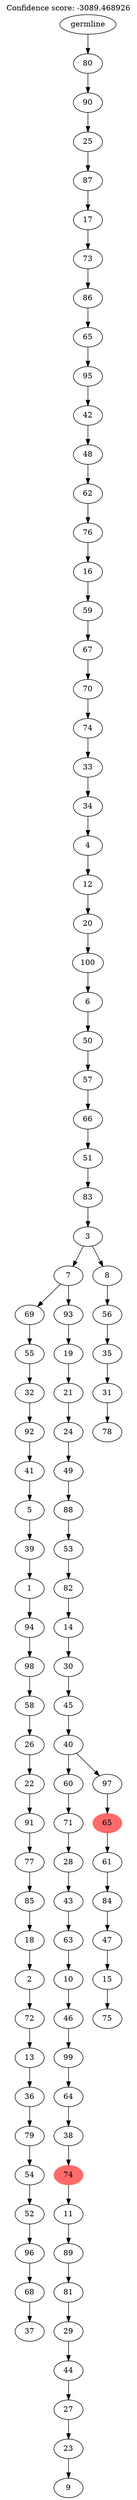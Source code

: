 digraph g {
	"101" -> "102";
	"102" [label="37"];
	"100" -> "101";
	"101" [label="68"];
	"99" -> "100";
	"100" [label="96"];
	"98" -> "99";
	"99" [label="52"];
	"97" -> "98";
	"98" [label="54"];
	"96" -> "97";
	"97" [label="79"];
	"95" -> "96";
	"96" [label="36"];
	"94" -> "95";
	"95" [label="13"];
	"93" -> "94";
	"94" [label="72"];
	"92" -> "93";
	"93" [label="2"];
	"91" -> "92";
	"92" [label="18"];
	"90" -> "91";
	"91" [label="85"];
	"89" -> "90";
	"90" [label="77"];
	"88" -> "89";
	"89" [label="91"];
	"87" -> "88";
	"88" [label="22"];
	"86" -> "87";
	"87" [label="26"];
	"85" -> "86";
	"86" [label="58"];
	"84" -> "85";
	"85" [label="98"];
	"83" -> "84";
	"84" [label="94"];
	"82" -> "83";
	"83" [label="1"];
	"81" -> "82";
	"82" [label="39"];
	"80" -> "81";
	"81" [label="5"];
	"79" -> "80";
	"80" [label="41"];
	"78" -> "79";
	"79" [label="92"];
	"77" -> "78";
	"78" [label="32"];
	"76" -> "77";
	"77" [label="55"];
	"74" -> "75";
	"75" [label="9"];
	"73" -> "74";
	"74" [label="23"];
	"72" -> "73";
	"73" [label="27"];
	"71" -> "72";
	"72" [label="44"];
	"70" -> "71";
	"71" [label="29"];
	"69" -> "70";
	"70" [label="81"];
	"68" -> "69";
	"69" [label="89"];
	"67" -> "68";
	"68" [label="11"];
	"66" -> "67";
	"67" [color=indianred1, style=filled, label="74"];
	"65" -> "66";
	"66" [label="38"];
	"64" -> "65";
	"65" [label="64"];
	"63" -> "64";
	"64" [label="99"];
	"62" -> "63";
	"63" [label="46"];
	"61" -> "62";
	"62" [label="10"];
	"60" -> "61";
	"61" [label="63"];
	"59" -> "60";
	"60" [label="43"];
	"58" -> "59";
	"59" [label="28"];
	"57" -> "58";
	"58" [label="71"];
	"55" -> "56";
	"56" [label="75"];
	"54" -> "55";
	"55" [label="15"];
	"53" -> "54";
	"54" [label="47"];
	"52" -> "53";
	"53" [label="84"];
	"51" -> "52";
	"52" [label="61"];
	"50" -> "51";
	"51" [color=indianred1, style=filled, label="65"];
	"49" -> "50";
	"50" [label="97"];
	"49" -> "57";
	"57" [label="60"];
	"48" -> "49";
	"49" [label="40"];
	"47" -> "48";
	"48" [label="45"];
	"46" -> "47";
	"47" [label="30"];
	"45" -> "46";
	"46" [label="14"];
	"44" -> "45";
	"45" [label="82"];
	"43" -> "44";
	"44" [label="53"];
	"42" -> "43";
	"43" [label="88"];
	"41" -> "42";
	"42" [label="49"];
	"40" -> "41";
	"41" [label="24"];
	"39" -> "40";
	"40" [label="21"];
	"38" -> "39";
	"39" [label="19"];
	"37" -> "38";
	"38" [label="93"];
	"37" -> "76";
	"76" [label="69"];
	"35" -> "36";
	"36" [label="78"];
	"34" -> "35";
	"35" [label="31"];
	"33" -> "34";
	"34" [label="35"];
	"32" -> "33";
	"33" [label="56"];
	"31" -> "32";
	"32" [label="8"];
	"31" -> "37";
	"37" [label="7"];
	"30" -> "31";
	"31" [label="3"];
	"29" -> "30";
	"30" [label="83"];
	"28" -> "29";
	"29" [label="51"];
	"27" -> "28";
	"28" [label="66"];
	"26" -> "27";
	"27" [label="57"];
	"25" -> "26";
	"26" [label="50"];
	"24" -> "25";
	"25" [label="6"];
	"23" -> "24";
	"24" [label="100"];
	"22" -> "23";
	"23" [label="20"];
	"21" -> "22";
	"22" [label="12"];
	"20" -> "21";
	"21" [label="4"];
	"19" -> "20";
	"20" [label="34"];
	"18" -> "19";
	"19" [label="33"];
	"17" -> "18";
	"18" [label="74"];
	"16" -> "17";
	"17" [label="70"];
	"15" -> "16";
	"16" [label="67"];
	"14" -> "15";
	"15" [label="59"];
	"13" -> "14";
	"14" [label="16"];
	"12" -> "13";
	"13" [label="76"];
	"11" -> "12";
	"12" [label="62"];
	"10" -> "11";
	"11" [label="48"];
	"9" -> "10";
	"10" [label="42"];
	"8" -> "9";
	"9" [label="95"];
	"7" -> "8";
	"8" [label="65"];
	"6" -> "7";
	"7" [label="86"];
	"5" -> "6";
	"6" [label="73"];
	"4" -> "5";
	"5" [label="17"];
	"3" -> "4";
	"4" [label="87"];
	"2" -> "3";
	"3" [label="25"];
	"1" -> "2";
	"2" [label="90"];
	"0" -> "1";
	"1" [label="80"];
	"0" [label="germline"];
	labelloc="t";
	label="Confidence score: -3089.468926";
}
